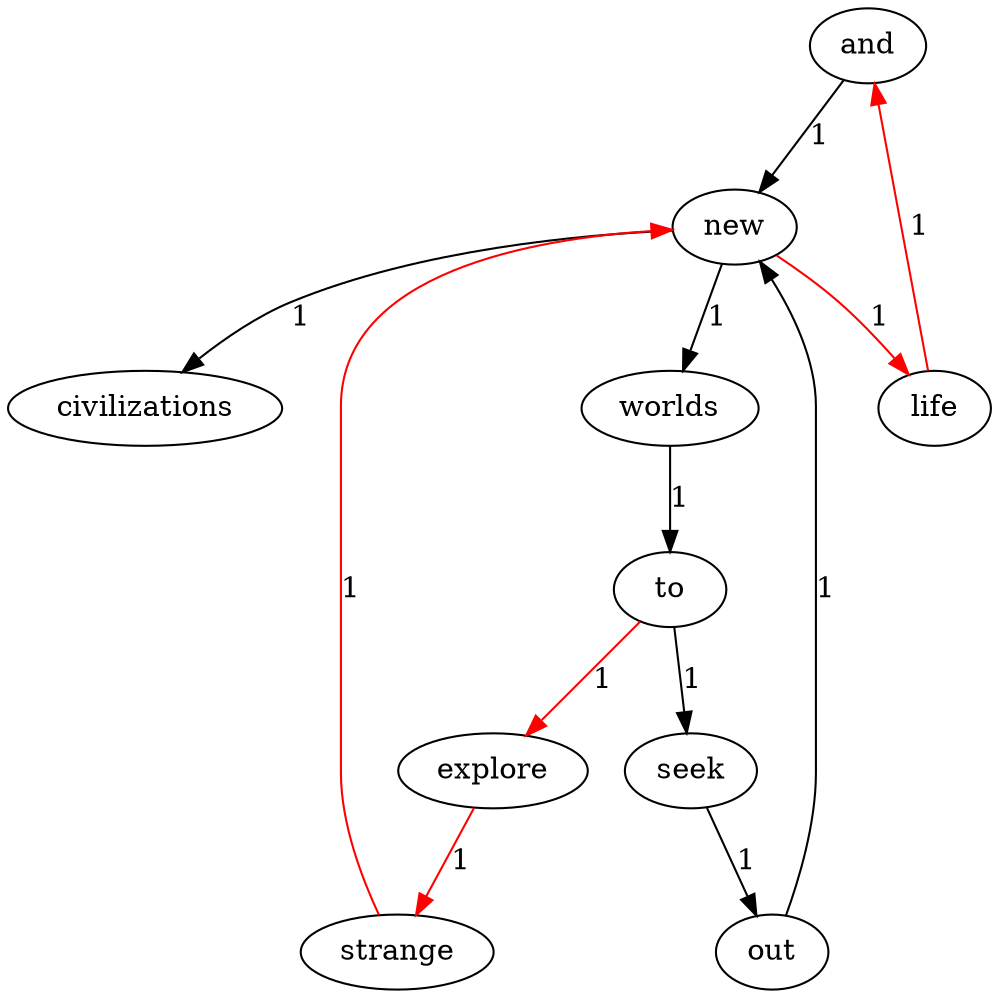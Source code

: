 digraph G {
	"and"->"new"[label=1]
	"explore"->"strange"[label=1 color=red]
	"life"->"and"[label=1 color=red]
	"new"->"civilizations"[label=1]
	"new"->"life"[label=1 color=red]
	"new"->"worlds"[label=1]
	"out"->"new"[label=1]
	"seek"->"out"[label=1]
	"strange"->"new"[label=1 color=red]
	"to"->"explore"[label=1 color=red]
	"to"->"seek"[label=1]
	"worlds"->"to"[label=1]
}